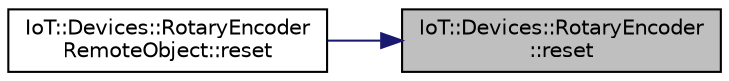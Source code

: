 digraph "IoT::Devices::RotaryEncoder::reset"
{
 // LATEX_PDF_SIZE
  edge [fontname="Helvetica",fontsize="10",labelfontname="Helvetica",labelfontsize="10"];
  node [fontname="Helvetica",fontsize="10",shape=record];
  rankdir="RL";
  Node1 [label="IoT::Devices::RotaryEncoder\l::reset",height=0.2,width=0.4,color="black", fillcolor="grey75", style="filled", fontcolor="black",tooltip="Returns the current value of the counter."];
  Node1 -> Node2 [dir="back",color="midnightblue",fontsize="10",style="solid"];
  Node2 [label="IoT::Devices::RotaryEncoder\lRemoteObject::reset",height=0.2,width=0.4,color="black", fillcolor="white", style="filled",URL="$classIoT_1_1Devices_1_1RotaryEncoderRemoteObject.html#a5c8b17eca17a8329204b8b91591bd7d0",tooltip="Returns the TypeId of the class."];
}
